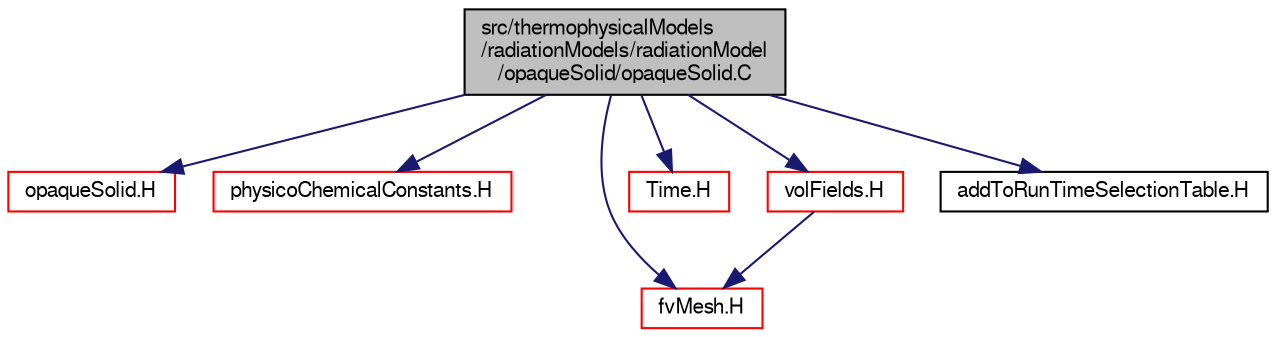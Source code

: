 digraph "src/thermophysicalModels/radiationModels/radiationModel/opaqueSolid/opaqueSolid.C"
{
  bgcolor="transparent";
  edge [fontname="FreeSans",fontsize="10",labelfontname="FreeSans",labelfontsize="10"];
  node [fontname="FreeSans",fontsize="10",shape=record];
  Node0 [label="src/thermophysicalModels\l/radiationModels/radiationModel\l/opaqueSolid/opaqueSolid.C",height=0.2,width=0.4,color="black", fillcolor="grey75", style="filled", fontcolor="black"];
  Node0 -> Node1 [color="midnightblue",fontsize="10",style="solid",fontname="FreeSans"];
  Node1 [label="opaqueSolid.H",height=0.2,width=0.4,color="red",URL="$a15992.html"];
  Node0 -> Node148 [color="midnightblue",fontsize="10",style="solid",fontname="FreeSans"];
  Node148 [label="physicoChemicalConstants.H",height=0.2,width=0.4,color="red",URL="$a10244.html"];
  Node0 -> Node150 [color="midnightblue",fontsize="10",style="solid",fontname="FreeSans"];
  Node150 [label="fvMesh.H",height=0.2,width=0.4,color="red",URL="$a03533.html"];
  Node0 -> Node274 [color="midnightblue",fontsize="10",style="solid",fontname="FreeSans"];
  Node274 [label="Time.H",height=0.2,width=0.4,color="red",URL="$a09311.html"];
  Node0 -> Node293 [color="midnightblue",fontsize="10",style="solid",fontname="FreeSans"];
  Node293 [label="volFields.H",height=0.2,width=0.4,color="red",URL="$a02750.html"];
  Node293 -> Node150 [color="midnightblue",fontsize="10",style="solid",fontname="FreeSans"];
  Node0 -> Node324 [color="midnightblue",fontsize="10",style="solid",fontname="FreeSans"];
  Node324 [label="addToRunTimeSelectionTable.H",height=0.2,width=0.4,color="black",URL="$a09263.html",tooltip="Macros for easy insertion into run-time selection tables. "];
}
